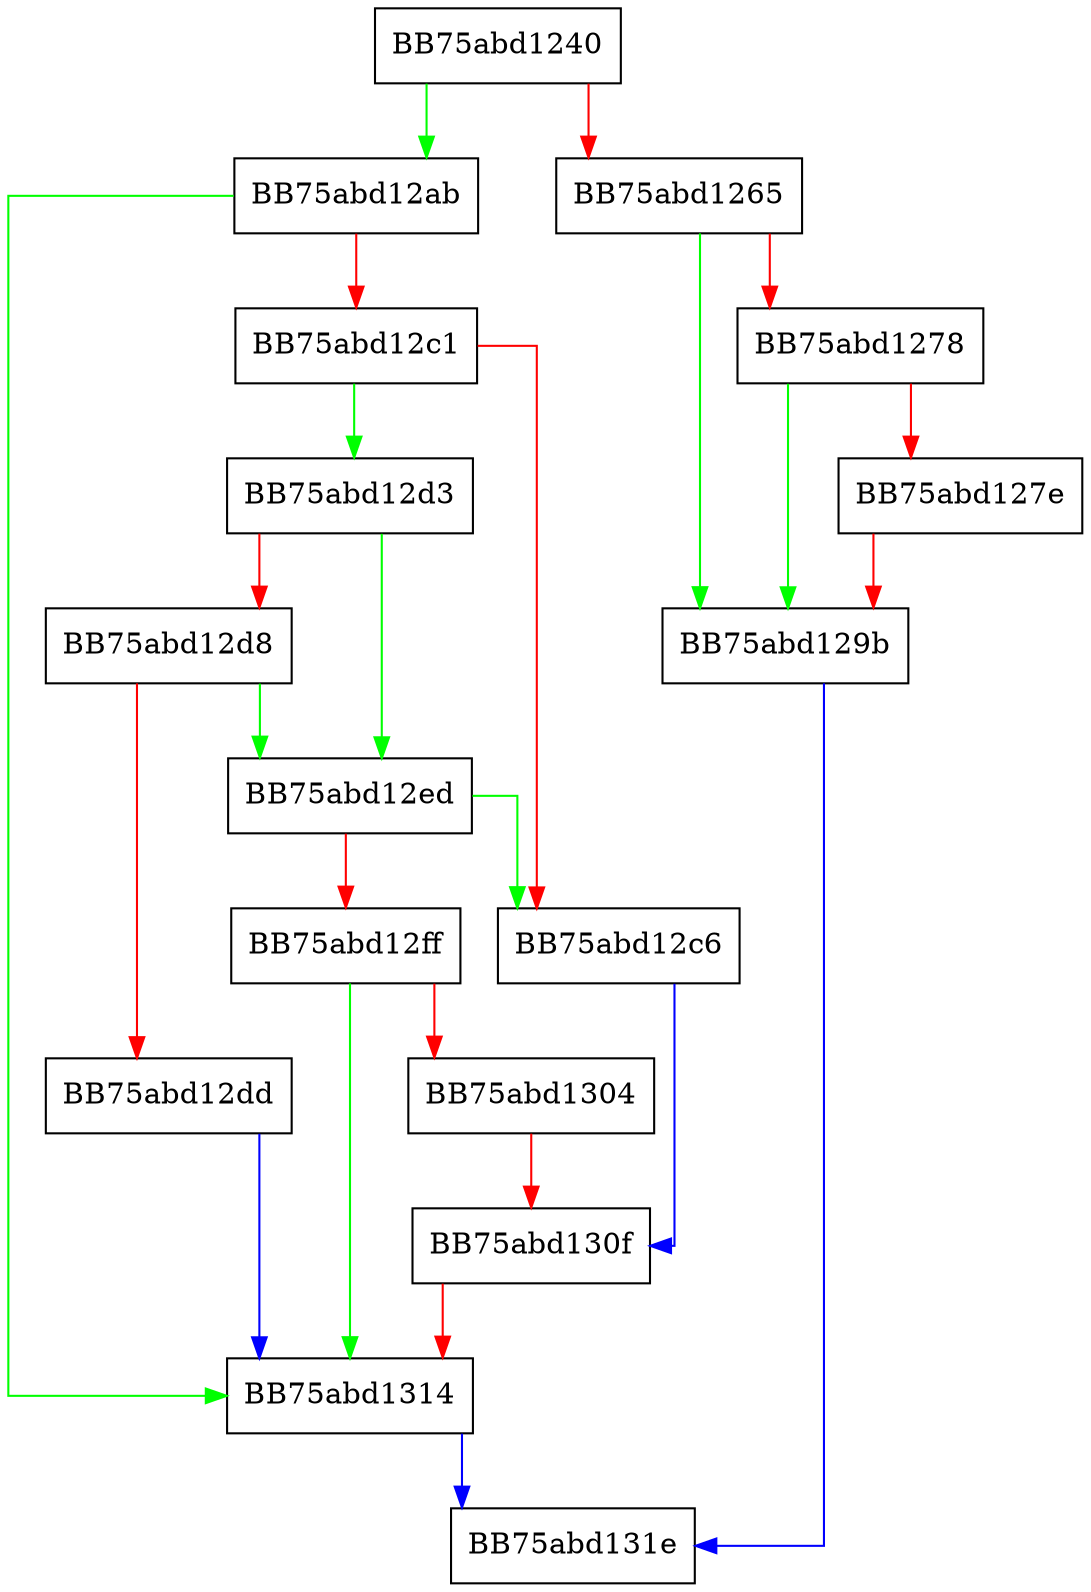 digraph StreamRead {
  node [shape="box"];
  graph [splines=ortho];
  BB75abd1240 -> BB75abd12ab [color="green"];
  BB75abd1240 -> BB75abd1265 [color="red"];
  BB75abd1265 -> BB75abd129b [color="green"];
  BB75abd1265 -> BB75abd1278 [color="red"];
  BB75abd1278 -> BB75abd129b [color="green"];
  BB75abd1278 -> BB75abd127e [color="red"];
  BB75abd127e -> BB75abd129b [color="red"];
  BB75abd129b -> BB75abd131e [color="blue"];
  BB75abd12ab -> BB75abd1314 [color="green"];
  BB75abd12ab -> BB75abd12c1 [color="red"];
  BB75abd12c1 -> BB75abd12d3 [color="green"];
  BB75abd12c1 -> BB75abd12c6 [color="red"];
  BB75abd12c6 -> BB75abd130f [color="blue"];
  BB75abd12d3 -> BB75abd12ed [color="green"];
  BB75abd12d3 -> BB75abd12d8 [color="red"];
  BB75abd12d8 -> BB75abd12ed [color="green"];
  BB75abd12d8 -> BB75abd12dd [color="red"];
  BB75abd12dd -> BB75abd1314 [color="blue"];
  BB75abd12ed -> BB75abd12c6 [color="green"];
  BB75abd12ed -> BB75abd12ff [color="red"];
  BB75abd12ff -> BB75abd1314 [color="green"];
  BB75abd12ff -> BB75abd1304 [color="red"];
  BB75abd1304 -> BB75abd130f [color="red"];
  BB75abd130f -> BB75abd1314 [color="red"];
  BB75abd1314 -> BB75abd131e [color="blue"];
}